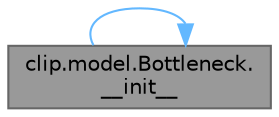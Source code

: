 digraph "clip.model.Bottleneck.__init__"
{
 // LATEX_PDF_SIZE
  bgcolor="transparent";
  edge [fontname=Helvetica,fontsize=10,labelfontname=Helvetica,labelfontsize=10];
  node [fontname=Helvetica,fontsize=10,shape=box,height=0.2,width=0.4];
  rankdir="LR";
  Node1 [id="Node000001",label="clip.model.Bottleneck.\l__init__",height=0.2,width=0.4,color="gray40", fillcolor="grey60", style="filled", fontcolor="black",tooltip="Initializes the Bottleneck block."];
  Node1 -> Node1 [id="edge1_Node000001_Node000001",color="steelblue1",style="solid",tooltip=" "];
}
